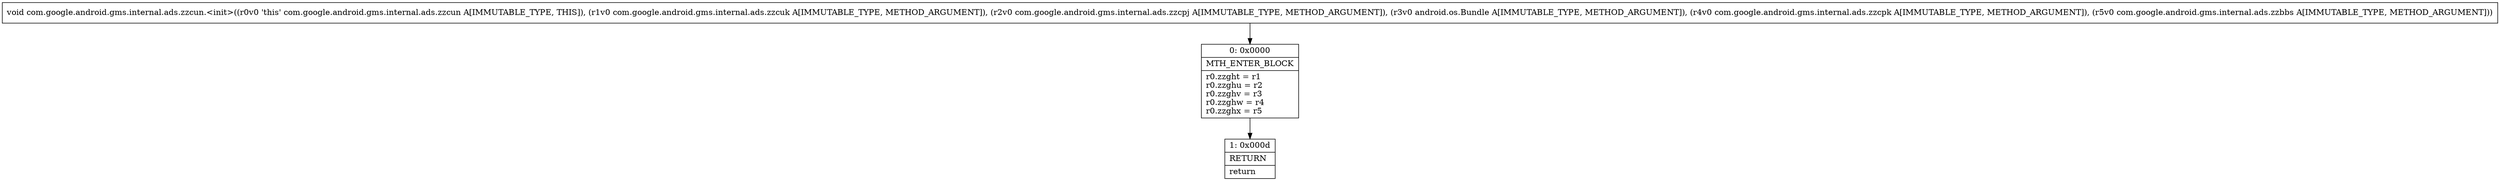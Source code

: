 digraph "CFG forcom.google.android.gms.internal.ads.zzcun.\<init\>(Lcom\/google\/android\/gms\/internal\/ads\/zzcuk;Lcom\/google\/android\/gms\/internal\/ads\/zzcpj;Landroid\/os\/Bundle;Lcom\/google\/android\/gms\/internal\/ads\/zzcpk;Lcom\/google\/android\/gms\/internal\/ads\/zzbbs;)V" {
Node_0 [shape=record,label="{0\:\ 0x0000|MTH_ENTER_BLOCK\l|r0.zzght = r1\lr0.zzghu = r2\lr0.zzghv = r3\lr0.zzghw = r4\lr0.zzghx = r5\l}"];
Node_1 [shape=record,label="{1\:\ 0x000d|RETURN\l|return\l}"];
MethodNode[shape=record,label="{void com.google.android.gms.internal.ads.zzcun.\<init\>((r0v0 'this' com.google.android.gms.internal.ads.zzcun A[IMMUTABLE_TYPE, THIS]), (r1v0 com.google.android.gms.internal.ads.zzcuk A[IMMUTABLE_TYPE, METHOD_ARGUMENT]), (r2v0 com.google.android.gms.internal.ads.zzcpj A[IMMUTABLE_TYPE, METHOD_ARGUMENT]), (r3v0 android.os.Bundle A[IMMUTABLE_TYPE, METHOD_ARGUMENT]), (r4v0 com.google.android.gms.internal.ads.zzcpk A[IMMUTABLE_TYPE, METHOD_ARGUMENT]), (r5v0 com.google.android.gms.internal.ads.zzbbs A[IMMUTABLE_TYPE, METHOD_ARGUMENT])) }"];
MethodNode -> Node_0;
Node_0 -> Node_1;
}

